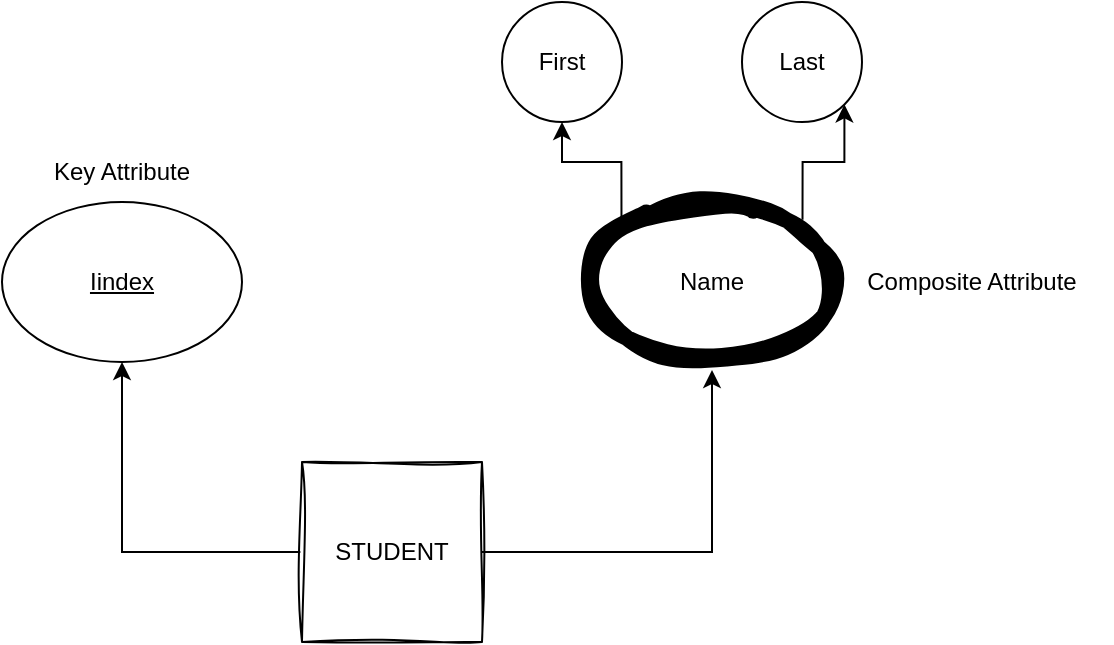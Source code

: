 <mxfile version="22.1.17" type="github">
  <diagram name="Page-1" id="qsIuo9I5N25srC5EdKng">
    <mxGraphModel dx="680" dy="729" grid="1" gridSize="10" guides="1" tooltips="1" connect="1" arrows="1" fold="1" page="1" pageScale="1" pageWidth="850" pageHeight="1100" math="0" shadow="0">
      <root>
        <mxCell id="0" />
        <mxCell id="1" parent="0" />
        <mxCell id="kEIPzWgoJcvQJCMVENKY-3" style="edgeStyle=orthogonalEdgeStyle;rounded=0;orthogonalLoop=1;jettySize=auto;html=1;exitX=0;exitY=0.5;exitDx=0;exitDy=0;" edge="1" parent="1" source="kEIPzWgoJcvQJCMVENKY-1" target="kEIPzWgoJcvQJCMVENKY-2">
          <mxGeometry relative="1" as="geometry" />
        </mxCell>
        <mxCell id="kEIPzWgoJcvQJCMVENKY-11" style="edgeStyle=orthogonalEdgeStyle;rounded=0;orthogonalLoop=1;jettySize=auto;html=1;exitX=1;exitY=0.5;exitDx=0;exitDy=0;entryX=0.5;entryY=1;entryDx=0;entryDy=0;" edge="1" parent="1" source="kEIPzWgoJcvQJCMVENKY-1" target="kEIPzWgoJcvQJCMVENKY-5">
          <mxGeometry relative="1" as="geometry" />
        </mxCell>
        <mxCell id="kEIPzWgoJcvQJCMVENKY-1" value="STUDENT" style="whiteSpace=wrap;html=1;aspect=fixed;sketch=1;curveFitting=1;jiggle=2;" vertex="1" parent="1">
          <mxGeometry x="280" y="280" width="90" height="90" as="geometry" />
        </mxCell>
        <mxCell id="kEIPzWgoJcvQJCMVENKY-2" value="&lt;u&gt;Iindex&lt;/u&gt;" style="ellipse;whiteSpace=wrap;html=1;" vertex="1" parent="1">
          <mxGeometry x="130" y="150" width="120" height="80" as="geometry" />
        </mxCell>
        <mxCell id="kEIPzWgoJcvQJCMVENKY-4" value="Key Attribute" style="text;html=1;strokeColor=none;fillColor=none;align=center;verticalAlign=middle;whiteSpace=wrap;rounded=0;" vertex="1" parent="1">
          <mxGeometry x="130" y="120" width="120" height="30" as="geometry" />
        </mxCell>
        <mxCell id="kEIPzWgoJcvQJCMVENKY-9" style="edgeStyle=orthogonalEdgeStyle;rounded=0;orthogonalLoop=1;jettySize=auto;html=1;exitX=0;exitY=0;exitDx=0;exitDy=0;entryX=0.5;entryY=1;entryDx=0;entryDy=0;" edge="1" parent="1" source="kEIPzWgoJcvQJCMVENKY-5" target="kEIPzWgoJcvQJCMVENKY-6">
          <mxGeometry relative="1" as="geometry" />
        </mxCell>
        <mxCell id="kEIPzWgoJcvQJCMVENKY-10" style="edgeStyle=orthogonalEdgeStyle;rounded=0;orthogonalLoop=1;jettySize=auto;html=1;exitX=1;exitY=0;exitDx=0;exitDy=0;entryX=1;entryY=1;entryDx=0;entryDy=0;" edge="1" parent="1" source="kEIPzWgoJcvQJCMVENKY-5" target="kEIPzWgoJcvQJCMVENKY-7">
          <mxGeometry relative="1" as="geometry" />
        </mxCell>
        <mxCell id="kEIPzWgoJcvQJCMVENKY-5" value="Name" style="ellipse;whiteSpace=wrap;html=1;perimeterSpacing=4;strokeColor=default;gradientColor=none;sketch=1;curveFitting=1;jiggle=2;strokeWidth=8;" vertex="1" parent="1">
          <mxGeometry x="425" y="150" width="120" height="80" as="geometry" />
        </mxCell>
        <mxCell id="kEIPzWgoJcvQJCMVENKY-6" value="First" style="ellipse;whiteSpace=wrap;html=1;" vertex="1" parent="1">
          <mxGeometry x="380" y="50" width="60" height="60" as="geometry" />
        </mxCell>
        <mxCell id="kEIPzWgoJcvQJCMVENKY-7" value="Last" style="ellipse;whiteSpace=wrap;html=1;" vertex="1" parent="1">
          <mxGeometry x="500" y="50" width="60" height="60" as="geometry" />
        </mxCell>
        <mxCell id="kEIPzWgoJcvQJCMVENKY-12" value="Composite Attribute" style="text;html=1;strokeColor=none;fillColor=none;align=center;verticalAlign=middle;whiteSpace=wrap;rounded=0;" vertex="1" parent="1">
          <mxGeometry x="545" y="175" width="140" height="30" as="geometry" />
        </mxCell>
      </root>
    </mxGraphModel>
  </diagram>
</mxfile>
